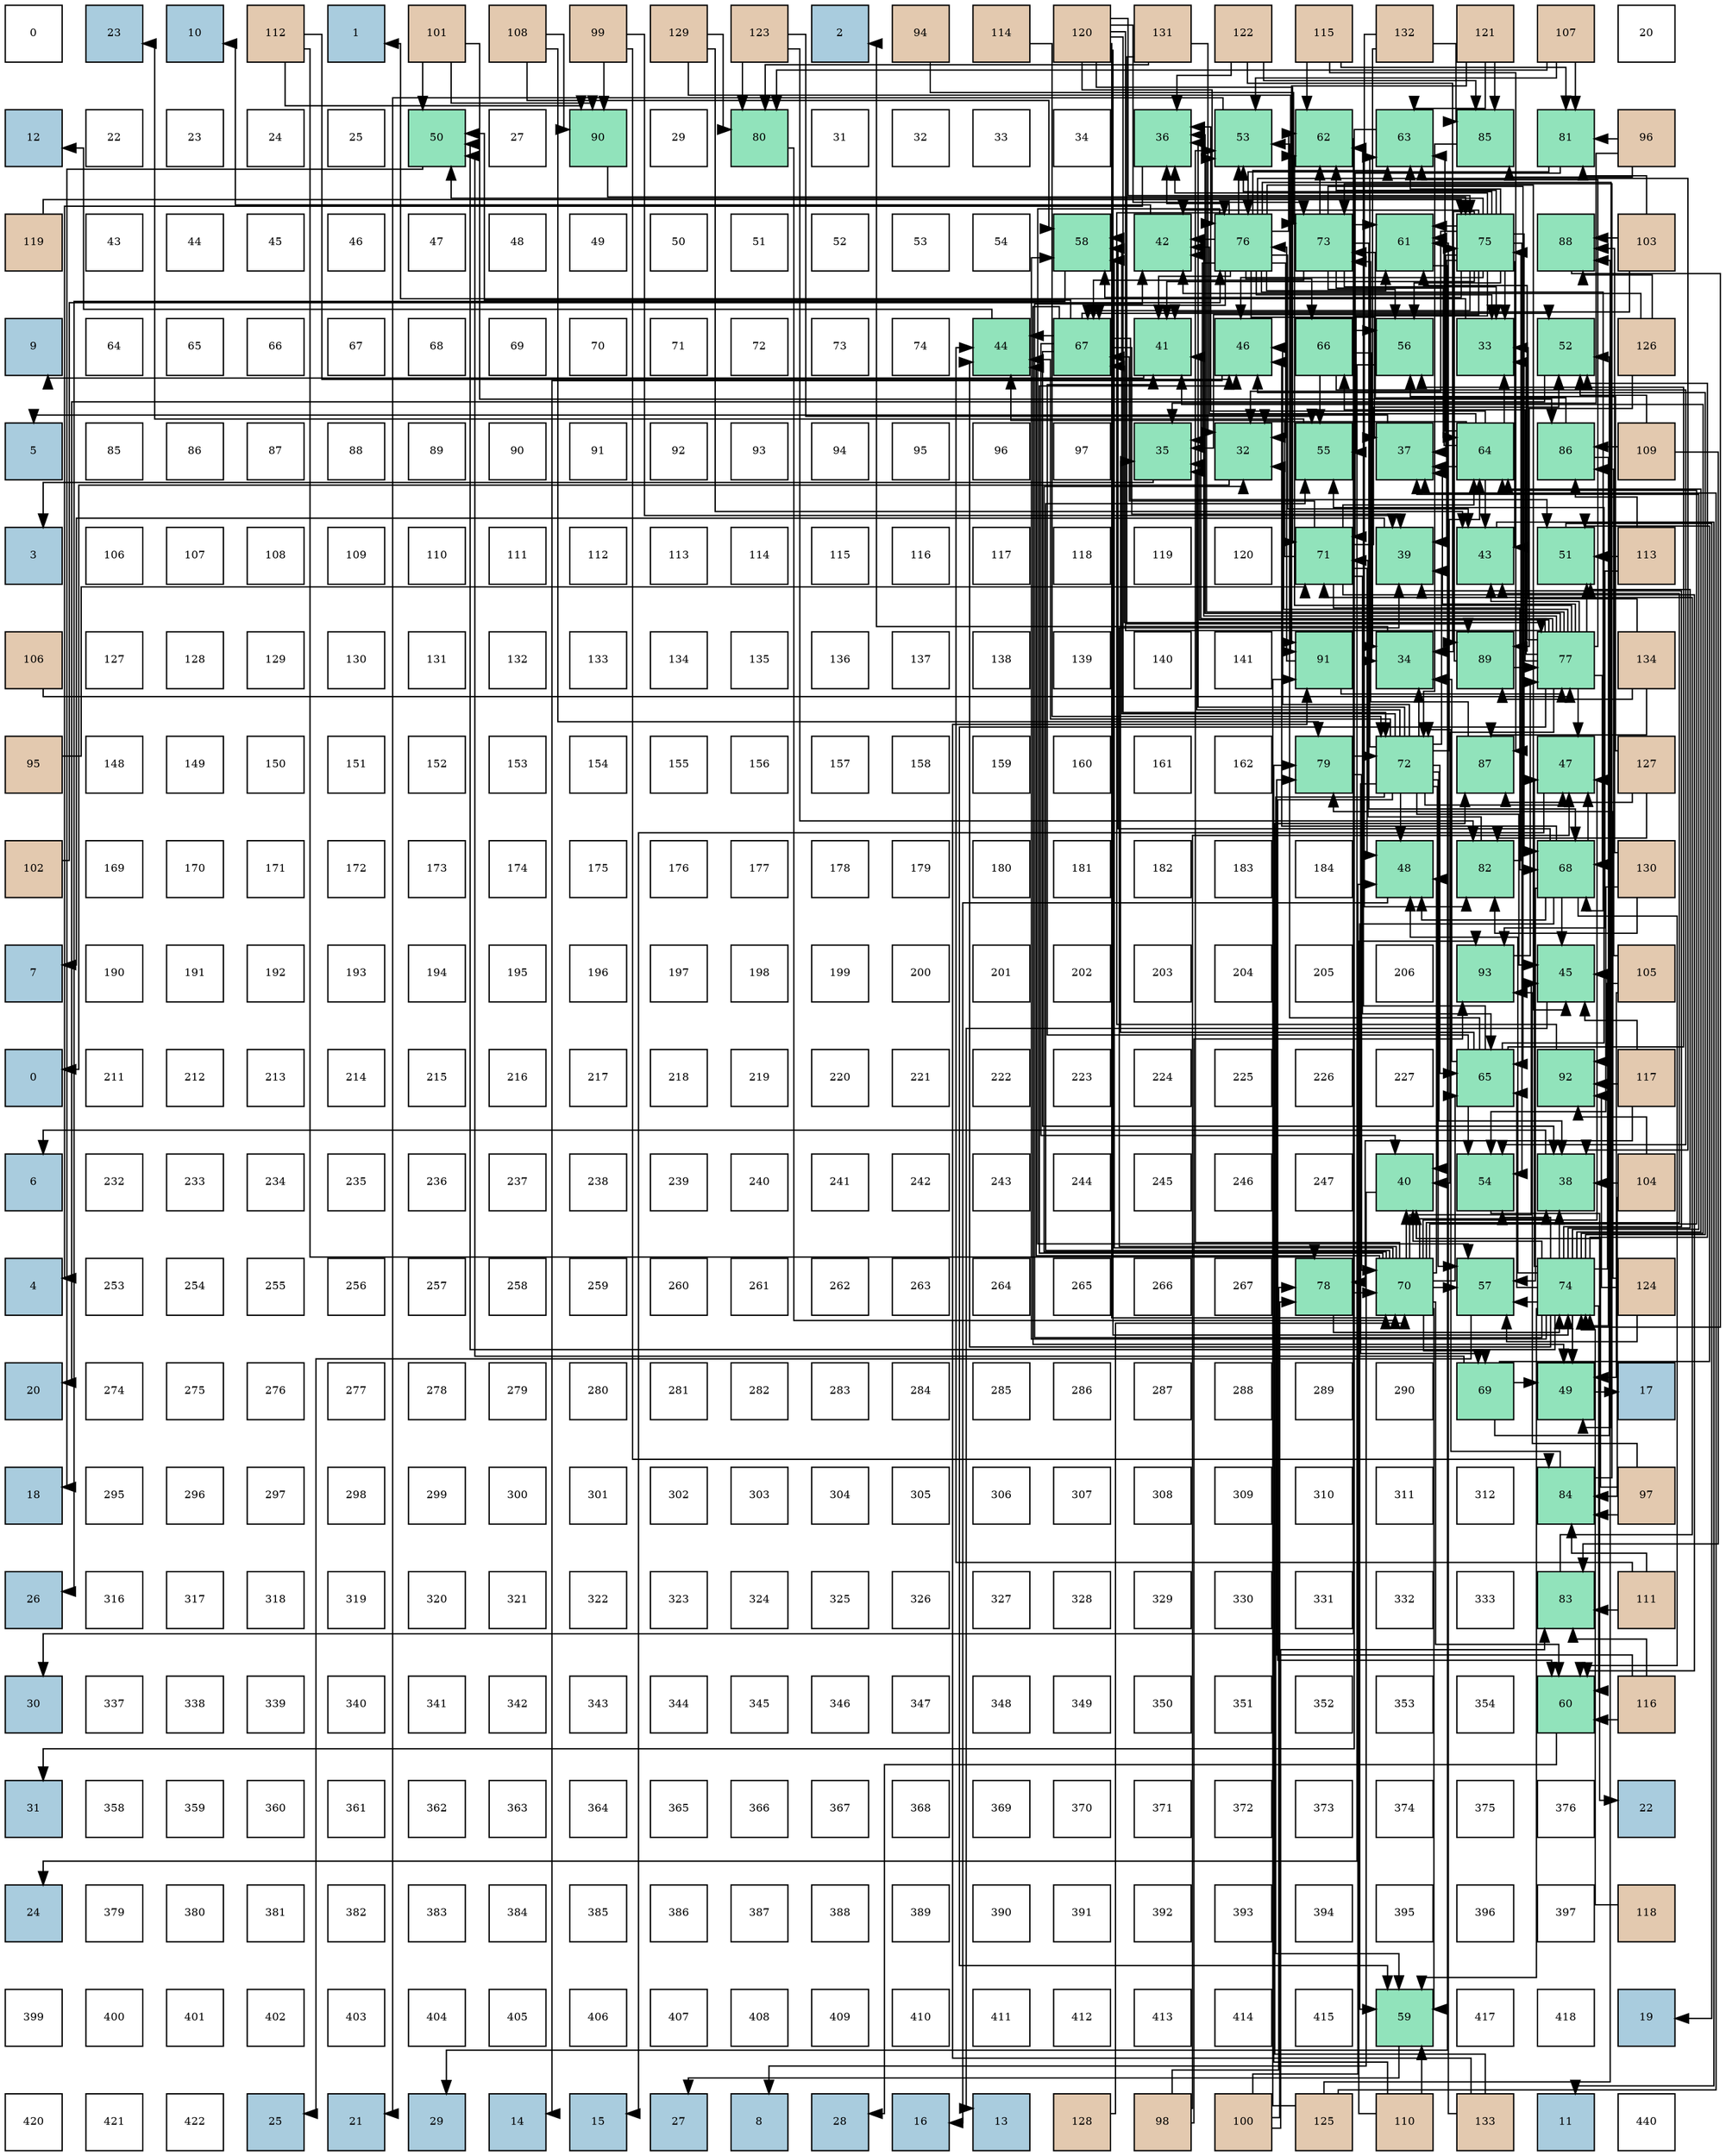 digraph layout{
 rankdir=TB;
 splines=ortho;
 node [style=filled shape=square fixedsize=true width=0.6];
0[label="0", fontsize=8, fillcolor="#ffffff"];
1[label="23", fontsize=8, fillcolor="#a9ccde"];
2[label="10", fontsize=8, fillcolor="#a9ccde"];
3[label="112", fontsize=8, fillcolor="#e3c9af"];
4[label="1", fontsize=8, fillcolor="#a9ccde"];
5[label="101", fontsize=8, fillcolor="#e3c9af"];
6[label="108", fontsize=8, fillcolor="#e3c9af"];
7[label="99", fontsize=8, fillcolor="#e3c9af"];
8[label="129", fontsize=8, fillcolor="#e3c9af"];
9[label="123", fontsize=8, fillcolor="#e3c9af"];
10[label="2", fontsize=8, fillcolor="#a9ccde"];
11[label="94", fontsize=8, fillcolor="#e3c9af"];
12[label="114", fontsize=8, fillcolor="#e3c9af"];
13[label="120", fontsize=8, fillcolor="#e3c9af"];
14[label="131", fontsize=8, fillcolor="#e3c9af"];
15[label="122", fontsize=8, fillcolor="#e3c9af"];
16[label="115", fontsize=8, fillcolor="#e3c9af"];
17[label="132", fontsize=8, fillcolor="#e3c9af"];
18[label="121", fontsize=8, fillcolor="#e3c9af"];
19[label="107", fontsize=8, fillcolor="#e3c9af"];
20[label="20", fontsize=8, fillcolor="#ffffff"];
21[label="12", fontsize=8, fillcolor="#a9ccde"];
22[label="22", fontsize=8, fillcolor="#ffffff"];
23[label="23", fontsize=8, fillcolor="#ffffff"];
24[label="24", fontsize=8, fillcolor="#ffffff"];
25[label="25", fontsize=8, fillcolor="#ffffff"];
26[label="50", fontsize=8, fillcolor="#91e3bb"];
27[label="27", fontsize=8, fillcolor="#ffffff"];
28[label="90", fontsize=8, fillcolor="#91e3bb"];
29[label="29", fontsize=8, fillcolor="#ffffff"];
30[label="80", fontsize=8, fillcolor="#91e3bb"];
31[label="31", fontsize=8, fillcolor="#ffffff"];
32[label="32", fontsize=8, fillcolor="#ffffff"];
33[label="33", fontsize=8, fillcolor="#ffffff"];
34[label="34", fontsize=8, fillcolor="#ffffff"];
35[label="36", fontsize=8, fillcolor="#91e3bb"];
36[label="53", fontsize=8, fillcolor="#91e3bb"];
37[label="62", fontsize=8, fillcolor="#91e3bb"];
38[label="63", fontsize=8, fillcolor="#91e3bb"];
39[label="85", fontsize=8, fillcolor="#91e3bb"];
40[label="81", fontsize=8, fillcolor="#91e3bb"];
41[label="96", fontsize=8, fillcolor="#e3c9af"];
42[label="119", fontsize=8, fillcolor="#e3c9af"];
43[label="43", fontsize=8, fillcolor="#ffffff"];
44[label="44", fontsize=8, fillcolor="#ffffff"];
45[label="45", fontsize=8, fillcolor="#ffffff"];
46[label="46", fontsize=8, fillcolor="#ffffff"];
47[label="47", fontsize=8, fillcolor="#ffffff"];
48[label="48", fontsize=8, fillcolor="#ffffff"];
49[label="49", fontsize=8, fillcolor="#ffffff"];
50[label="50", fontsize=8, fillcolor="#ffffff"];
51[label="51", fontsize=8, fillcolor="#ffffff"];
52[label="52", fontsize=8, fillcolor="#ffffff"];
53[label="53", fontsize=8, fillcolor="#ffffff"];
54[label="54", fontsize=8, fillcolor="#ffffff"];
55[label="58", fontsize=8, fillcolor="#91e3bb"];
56[label="42", fontsize=8, fillcolor="#91e3bb"];
57[label="76", fontsize=8, fillcolor="#91e3bb"];
58[label="73", fontsize=8, fillcolor="#91e3bb"];
59[label="61", fontsize=8, fillcolor="#91e3bb"];
60[label="75", fontsize=8, fillcolor="#91e3bb"];
61[label="88", fontsize=8, fillcolor="#91e3bb"];
62[label="103", fontsize=8, fillcolor="#e3c9af"];
63[label="9", fontsize=8, fillcolor="#a9ccde"];
64[label="64", fontsize=8, fillcolor="#ffffff"];
65[label="65", fontsize=8, fillcolor="#ffffff"];
66[label="66", fontsize=8, fillcolor="#ffffff"];
67[label="67", fontsize=8, fillcolor="#ffffff"];
68[label="68", fontsize=8, fillcolor="#ffffff"];
69[label="69", fontsize=8, fillcolor="#ffffff"];
70[label="70", fontsize=8, fillcolor="#ffffff"];
71[label="71", fontsize=8, fillcolor="#ffffff"];
72[label="72", fontsize=8, fillcolor="#ffffff"];
73[label="73", fontsize=8, fillcolor="#ffffff"];
74[label="74", fontsize=8, fillcolor="#ffffff"];
75[label="44", fontsize=8, fillcolor="#91e3bb"];
76[label="67", fontsize=8, fillcolor="#91e3bb"];
77[label="41", fontsize=8, fillcolor="#91e3bb"];
78[label="46", fontsize=8, fillcolor="#91e3bb"];
79[label="66", fontsize=8, fillcolor="#91e3bb"];
80[label="56", fontsize=8, fillcolor="#91e3bb"];
81[label="33", fontsize=8, fillcolor="#91e3bb"];
82[label="52", fontsize=8, fillcolor="#91e3bb"];
83[label="126", fontsize=8, fillcolor="#e3c9af"];
84[label="5", fontsize=8, fillcolor="#a9ccde"];
85[label="85", fontsize=8, fillcolor="#ffffff"];
86[label="86", fontsize=8, fillcolor="#ffffff"];
87[label="87", fontsize=8, fillcolor="#ffffff"];
88[label="88", fontsize=8, fillcolor="#ffffff"];
89[label="89", fontsize=8, fillcolor="#ffffff"];
90[label="90", fontsize=8, fillcolor="#ffffff"];
91[label="91", fontsize=8, fillcolor="#ffffff"];
92[label="92", fontsize=8, fillcolor="#ffffff"];
93[label="93", fontsize=8, fillcolor="#ffffff"];
94[label="94", fontsize=8, fillcolor="#ffffff"];
95[label="95", fontsize=8, fillcolor="#ffffff"];
96[label="96", fontsize=8, fillcolor="#ffffff"];
97[label="97", fontsize=8, fillcolor="#ffffff"];
98[label="35", fontsize=8, fillcolor="#91e3bb"];
99[label="32", fontsize=8, fillcolor="#91e3bb"];
100[label="55", fontsize=8, fillcolor="#91e3bb"];
101[label="37", fontsize=8, fillcolor="#91e3bb"];
102[label="64", fontsize=8, fillcolor="#91e3bb"];
103[label="86", fontsize=8, fillcolor="#91e3bb"];
104[label="109", fontsize=8, fillcolor="#e3c9af"];
105[label="3", fontsize=8, fillcolor="#a9ccde"];
106[label="106", fontsize=8, fillcolor="#ffffff"];
107[label="107", fontsize=8, fillcolor="#ffffff"];
108[label="108", fontsize=8, fillcolor="#ffffff"];
109[label="109", fontsize=8, fillcolor="#ffffff"];
110[label="110", fontsize=8, fillcolor="#ffffff"];
111[label="111", fontsize=8, fillcolor="#ffffff"];
112[label="112", fontsize=8, fillcolor="#ffffff"];
113[label="113", fontsize=8, fillcolor="#ffffff"];
114[label="114", fontsize=8, fillcolor="#ffffff"];
115[label="115", fontsize=8, fillcolor="#ffffff"];
116[label="116", fontsize=8, fillcolor="#ffffff"];
117[label="117", fontsize=8, fillcolor="#ffffff"];
118[label="118", fontsize=8, fillcolor="#ffffff"];
119[label="119", fontsize=8, fillcolor="#ffffff"];
120[label="120", fontsize=8, fillcolor="#ffffff"];
121[label="71", fontsize=8, fillcolor="#91e3bb"];
122[label="39", fontsize=8, fillcolor="#91e3bb"];
123[label="43", fontsize=8, fillcolor="#91e3bb"];
124[label="51", fontsize=8, fillcolor="#91e3bb"];
125[label="113", fontsize=8, fillcolor="#e3c9af"];
126[label="106", fontsize=8, fillcolor="#e3c9af"];
127[label="127", fontsize=8, fillcolor="#ffffff"];
128[label="128", fontsize=8, fillcolor="#ffffff"];
129[label="129", fontsize=8, fillcolor="#ffffff"];
130[label="130", fontsize=8, fillcolor="#ffffff"];
131[label="131", fontsize=8, fillcolor="#ffffff"];
132[label="132", fontsize=8, fillcolor="#ffffff"];
133[label="133", fontsize=8, fillcolor="#ffffff"];
134[label="134", fontsize=8, fillcolor="#ffffff"];
135[label="135", fontsize=8, fillcolor="#ffffff"];
136[label="136", fontsize=8, fillcolor="#ffffff"];
137[label="137", fontsize=8, fillcolor="#ffffff"];
138[label="138", fontsize=8, fillcolor="#ffffff"];
139[label="139", fontsize=8, fillcolor="#ffffff"];
140[label="140", fontsize=8, fillcolor="#ffffff"];
141[label="141", fontsize=8, fillcolor="#ffffff"];
142[label="91", fontsize=8, fillcolor="#91e3bb"];
143[label="34", fontsize=8, fillcolor="#91e3bb"];
144[label="89", fontsize=8, fillcolor="#91e3bb"];
145[label="77", fontsize=8, fillcolor="#91e3bb"];
146[label="134", fontsize=8, fillcolor="#e3c9af"];
147[label="95", fontsize=8, fillcolor="#e3c9af"];
148[label="148", fontsize=8, fillcolor="#ffffff"];
149[label="149", fontsize=8, fillcolor="#ffffff"];
150[label="150", fontsize=8, fillcolor="#ffffff"];
151[label="151", fontsize=8, fillcolor="#ffffff"];
152[label="152", fontsize=8, fillcolor="#ffffff"];
153[label="153", fontsize=8, fillcolor="#ffffff"];
154[label="154", fontsize=8, fillcolor="#ffffff"];
155[label="155", fontsize=8, fillcolor="#ffffff"];
156[label="156", fontsize=8, fillcolor="#ffffff"];
157[label="157", fontsize=8, fillcolor="#ffffff"];
158[label="158", fontsize=8, fillcolor="#ffffff"];
159[label="159", fontsize=8, fillcolor="#ffffff"];
160[label="160", fontsize=8, fillcolor="#ffffff"];
161[label="161", fontsize=8, fillcolor="#ffffff"];
162[label="162", fontsize=8, fillcolor="#ffffff"];
163[label="79", fontsize=8, fillcolor="#91e3bb"];
164[label="72", fontsize=8, fillcolor="#91e3bb"];
165[label="87", fontsize=8, fillcolor="#91e3bb"];
166[label="47", fontsize=8, fillcolor="#91e3bb"];
167[label="127", fontsize=8, fillcolor="#e3c9af"];
168[label="102", fontsize=8, fillcolor="#e3c9af"];
169[label="169", fontsize=8, fillcolor="#ffffff"];
170[label="170", fontsize=8, fillcolor="#ffffff"];
171[label="171", fontsize=8, fillcolor="#ffffff"];
172[label="172", fontsize=8, fillcolor="#ffffff"];
173[label="173", fontsize=8, fillcolor="#ffffff"];
174[label="174", fontsize=8, fillcolor="#ffffff"];
175[label="175", fontsize=8, fillcolor="#ffffff"];
176[label="176", fontsize=8, fillcolor="#ffffff"];
177[label="177", fontsize=8, fillcolor="#ffffff"];
178[label="178", fontsize=8, fillcolor="#ffffff"];
179[label="179", fontsize=8, fillcolor="#ffffff"];
180[label="180", fontsize=8, fillcolor="#ffffff"];
181[label="181", fontsize=8, fillcolor="#ffffff"];
182[label="182", fontsize=8, fillcolor="#ffffff"];
183[label="183", fontsize=8, fillcolor="#ffffff"];
184[label="184", fontsize=8, fillcolor="#ffffff"];
185[label="48", fontsize=8, fillcolor="#91e3bb"];
186[label="82", fontsize=8, fillcolor="#91e3bb"];
187[label="68", fontsize=8, fillcolor="#91e3bb"];
188[label="130", fontsize=8, fillcolor="#e3c9af"];
189[label="7", fontsize=8, fillcolor="#a9ccde"];
190[label="190", fontsize=8, fillcolor="#ffffff"];
191[label="191", fontsize=8, fillcolor="#ffffff"];
192[label="192", fontsize=8, fillcolor="#ffffff"];
193[label="193", fontsize=8, fillcolor="#ffffff"];
194[label="194", fontsize=8, fillcolor="#ffffff"];
195[label="195", fontsize=8, fillcolor="#ffffff"];
196[label="196", fontsize=8, fillcolor="#ffffff"];
197[label="197", fontsize=8, fillcolor="#ffffff"];
198[label="198", fontsize=8, fillcolor="#ffffff"];
199[label="199", fontsize=8, fillcolor="#ffffff"];
200[label="200", fontsize=8, fillcolor="#ffffff"];
201[label="201", fontsize=8, fillcolor="#ffffff"];
202[label="202", fontsize=8, fillcolor="#ffffff"];
203[label="203", fontsize=8, fillcolor="#ffffff"];
204[label="204", fontsize=8, fillcolor="#ffffff"];
205[label="205", fontsize=8, fillcolor="#ffffff"];
206[label="206", fontsize=8, fillcolor="#ffffff"];
207[label="93", fontsize=8, fillcolor="#91e3bb"];
208[label="45", fontsize=8, fillcolor="#91e3bb"];
209[label="105", fontsize=8, fillcolor="#e3c9af"];
210[label="0", fontsize=8, fillcolor="#a9ccde"];
211[label="211", fontsize=8, fillcolor="#ffffff"];
212[label="212", fontsize=8, fillcolor="#ffffff"];
213[label="213", fontsize=8, fillcolor="#ffffff"];
214[label="214", fontsize=8, fillcolor="#ffffff"];
215[label="215", fontsize=8, fillcolor="#ffffff"];
216[label="216", fontsize=8, fillcolor="#ffffff"];
217[label="217", fontsize=8, fillcolor="#ffffff"];
218[label="218", fontsize=8, fillcolor="#ffffff"];
219[label="219", fontsize=8, fillcolor="#ffffff"];
220[label="220", fontsize=8, fillcolor="#ffffff"];
221[label="221", fontsize=8, fillcolor="#ffffff"];
222[label="222", fontsize=8, fillcolor="#ffffff"];
223[label="223", fontsize=8, fillcolor="#ffffff"];
224[label="224", fontsize=8, fillcolor="#ffffff"];
225[label="225", fontsize=8, fillcolor="#ffffff"];
226[label="226", fontsize=8, fillcolor="#ffffff"];
227[label="227", fontsize=8, fillcolor="#ffffff"];
228[label="65", fontsize=8, fillcolor="#91e3bb"];
229[label="92", fontsize=8, fillcolor="#91e3bb"];
230[label="117", fontsize=8, fillcolor="#e3c9af"];
231[label="6", fontsize=8, fillcolor="#a9ccde"];
232[label="232", fontsize=8, fillcolor="#ffffff"];
233[label="233", fontsize=8, fillcolor="#ffffff"];
234[label="234", fontsize=8, fillcolor="#ffffff"];
235[label="235", fontsize=8, fillcolor="#ffffff"];
236[label="236", fontsize=8, fillcolor="#ffffff"];
237[label="237", fontsize=8, fillcolor="#ffffff"];
238[label="238", fontsize=8, fillcolor="#ffffff"];
239[label="239", fontsize=8, fillcolor="#ffffff"];
240[label="240", fontsize=8, fillcolor="#ffffff"];
241[label="241", fontsize=8, fillcolor="#ffffff"];
242[label="242", fontsize=8, fillcolor="#ffffff"];
243[label="243", fontsize=8, fillcolor="#ffffff"];
244[label="244", fontsize=8, fillcolor="#ffffff"];
245[label="245", fontsize=8, fillcolor="#ffffff"];
246[label="246", fontsize=8, fillcolor="#ffffff"];
247[label="247", fontsize=8, fillcolor="#ffffff"];
248[label="40", fontsize=8, fillcolor="#91e3bb"];
249[label="54", fontsize=8, fillcolor="#91e3bb"];
250[label="38", fontsize=8, fillcolor="#91e3bb"];
251[label="104", fontsize=8, fillcolor="#e3c9af"];
252[label="4", fontsize=8, fillcolor="#a9ccde"];
253[label="253", fontsize=8, fillcolor="#ffffff"];
254[label="254", fontsize=8, fillcolor="#ffffff"];
255[label="255", fontsize=8, fillcolor="#ffffff"];
256[label="256", fontsize=8, fillcolor="#ffffff"];
257[label="257", fontsize=8, fillcolor="#ffffff"];
258[label="258", fontsize=8, fillcolor="#ffffff"];
259[label="259", fontsize=8, fillcolor="#ffffff"];
260[label="260", fontsize=8, fillcolor="#ffffff"];
261[label="261", fontsize=8, fillcolor="#ffffff"];
262[label="262", fontsize=8, fillcolor="#ffffff"];
263[label="263", fontsize=8, fillcolor="#ffffff"];
264[label="264", fontsize=8, fillcolor="#ffffff"];
265[label="265", fontsize=8, fillcolor="#ffffff"];
266[label="266", fontsize=8, fillcolor="#ffffff"];
267[label="267", fontsize=8, fillcolor="#ffffff"];
268[label="78", fontsize=8, fillcolor="#91e3bb"];
269[label="70", fontsize=8, fillcolor="#91e3bb"];
270[label="57", fontsize=8, fillcolor="#91e3bb"];
271[label="74", fontsize=8, fillcolor="#91e3bb"];
272[label="124", fontsize=8, fillcolor="#e3c9af"];
273[label="20", fontsize=8, fillcolor="#a9ccde"];
274[label="274", fontsize=8, fillcolor="#ffffff"];
275[label="275", fontsize=8, fillcolor="#ffffff"];
276[label="276", fontsize=8, fillcolor="#ffffff"];
277[label="277", fontsize=8, fillcolor="#ffffff"];
278[label="278", fontsize=8, fillcolor="#ffffff"];
279[label="279", fontsize=8, fillcolor="#ffffff"];
280[label="280", fontsize=8, fillcolor="#ffffff"];
281[label="281", fontsize=8, fillcolor="#ffffff"];
282[label="282", fontsize=8, fillcolor="#ffffff"];
283[label="283", fontsize=8, fillcolor="#ffffff"];
284[label="284", fontsize=8, fillcolor="#ffffff"];
285[label="285", fontsize=8, fillcolor="#ffffff"];
286[label="286", fontsize=8, fillcolor="#ffffff"];
287[label="287", fontsize=8, fillcolor="#ffffff"];
288[label="288", fontsize=8, fillcolor="#ffffff"];
289[label="289", fontsize=8, fillcolor="#ffffff"];
290[label="290", fontsize=8, fillcolor="#ffffff"];
291[label="69", fontsize=8, fillcolor="#91e3bb"];
292[label="49", fontsize=8, fillcolor="#91e3bb"];
293[label="17", fontsize=8, fillcolor="#a9ccde"];
294[label="18", fontsize=8, fillcolor="#a9ccde"];
295[label="295", fontsize=8, fillcolor="#ffffff"];
296[label="296", fontsize=8, fillcolor="#ffffff"];
297[label="297", fontsize=8, fillcolor="#ffffff"];
298[label="298", fontsize=8, fillcolor="#ffffff"];
299[label="299", fontsize=8, fillcolor="#ffffff"];
300[label="300", fontsize=8, fillcolor="#ffffff"];
301[label="301", fontsize=8, fillcolor="#ffffff"];
302[label="302", fontsize=8, fillcolor="#ffffff"];
303[label="303", fontsize=8, fillcolor="#ffffff"];
304[label="304", fontsize=8, fillcolor="#ffffff"];
305[label="305", fontsize=8, fillcolor="#ffffff"];
306[label="306", fontsize=8, fillcolor="#ffffff"];
307[label="307", fontsize=8, fillcolor="#ffffff"];
308[label="308", fontsize=8, fillcolor="#ffffff"];
309[label="309", fontsize=8, fillcolor="#ffffff"];
310[label="310", fontsize=8, fillcolor="#ffffff"];
311[label="311", fontsize=8, fillcolor="#ffffff"];
312[label="312", fontsize=8, fillcolor="#ffffff"];
313[label="84", fontsize=8, fillcolor="#91e3bb"];
314[label="97", fontsize=8, fillcolor="#e3c9af"];
315[label="26", fontsize=8, fillcolor="#a9ccde"];
316[label="316", fontsize=8, fillcolor="#ffffff"];
317[label="317", fontsize=8, fillcolor="#ffffff"];
318[label="318", fontsize=8, fillcolor="#ffffff"];
319[label="319", fontsize=8, fillcolor="#ffffff"];
320[label="320", fontsize=8, fillcolor="#ffffff"];
321[label="321", fontsize=8, fillcolor="#ffffff"];
322[label="322", fontsize=8, fillcolor="#ffffff"];
323[label="323", fontsize=8, fillcolor="#ffffff"];
324[label="324", fontsize=8, fillcolor="#ffffff"];
325[label="325", fontsize=8, fillcolor="#ffffff"];
326[label="326", fontsize=8, fillcolor="#ffffff"];
327[label="327", fontsize=8, fillcolor="#ffffff"];
328[label="328", fontsize=8, fillcolor="#ffffff"];
329[label="329", fontsize=8, fillcolor="#ffffff"];
330[label="330", fontsize=8, fillcolor="#ffffff"];
331[label="331", fontsize=8, fillcolor="#ffffff"];
332[label="332", fontsize=8, fillcolor="#ffffff"];
333[label="333", fontsize=8, fillcolor="#ffffff"];
334[label="83", fontsize=8, fillcolor="#91e3bb"];
335[label="111", fontsize=8, fillcolor="#e3c9af"];
336[label="30", fontsize=8, fillcolor="#a9ccde"];
337[label="337", fontsize=8, fillcolor="#ffffff"];
338[label="338", fontsize=8, fillcolor="#ffffff"];
339[label="339", fontsize=8, fillcolor="#ffffff"];
340[label="340", fontsize=8, fillcolor="#ffffff"];
341[label="341", fontsize=8, fillcolor="#ffffff"];
342[label="342", fontsize=8, fillcolor="#ffffff"];
343[label="343", fontsize=8, fillcolor="#ffffff"];
344[label="344", fontsize=8, fillcolor="#ffffff"];
345[label="345", fontsize=8, fillcolor="#ffffff"];
346[label="346", fontsize=8, fillcolor="#ffffff"];
347[label="347", fontsize=8, fillcolor="#ffffff"];
348[label="348", fontsize=8, fillcolor="#ffffff"];
349[label="349", fontsize=8, fillcolor="#ffffff"];
350[label="350", fontsize=8, fillcolor="#ffffff"];
351[label="351", fontsize=8, fillcolor="#ffffff"];
352[label="352", fontsize=8, fillcolor="#ffffff"];
353[label="353", fontsize=8, fillcolor="#ffffff"];
354[label="354", fontsize=8, fillcolor="#ffffff"];
355[label="60", fontsize=8, fillcolor="#91e3bb"];
356[label="116", fontsize=8, fillcolor="#e3c9af"];
357[label="31", fontsize=8, fillcolor="#a9ccde"];
358[label="358", fontsize=8, fillcolor="#ffffff"];
359[label="359", fontsize=8, fillcolor="#ffffff"];
360[label="360", fontsize=8, fillcolor="#ffffff"];
361[label="361", fontsize=8, fillcolor="#ffffff"];
362[label="362", fontsize=8, fillcolor="#ffffff"];
363[label="363", fontsize=8, fillcolor="#ffffff"];
364[label="364", fontsize=8, fillcolor="#ffffff"];
365[label="365", fontsize=8, fillcolor="#ffffff"];
366[label="366", fontsize=8, fillcolor="#ffffff"];
367[label="367", fontsize=8, fillcolor="#ffffff"];
368[label="368", fontsize=8, fillcolor="#ffffff"];
369[label="369", fontsize=8, fillcolor="#ffffff"];
370[label="370", fontsize=8, fillcolor="#ffffff"];
371[label="371", fontsize=8, fillcolor="#ffffff"];
372[label="372", fontsize=8, fillcolor="#ffffff"];
373[label="373", fontsize=8, fillcolor="#ffffff"];
374[label="374", fontsize=8, fillcolor="#ffffff"];
375[label="375", fontsize=8, fillcolor="#ffffff"];
376[label="376", fontsize=8, fillcolor="#ffffff"];
377[label="22", fontsize=8, fillcolor="#a9ccde"];
378[label="24", fontsize=8, fillcolor="#a9ccde"];
379[label="379", fontsize=8, fillcolor="#ffffff"];
380[label="380", fontsize=8, fillcolor="#ffffff"];
381[label="381", fontsize=8, fillcolor="#ffffff"];
382[label="382", fontsize=8, fillcolor="#ffffff"];
383[label="383", fontsize=8, fillcolor="#ffffff"];
384[label="384", fontsize=8, fillcolor="#ffffff"];
385[label="385", fontsize=8, fillcolor="#ffffff"];
386[label="386", fontsize=8, fillcolor="#ffffff"];
387[label="387", fontsize=8, fillcolor="#ffffff"];
388[label="388", fontsize=8, fillcolor="#ffffff"];
389[label="389", fontsize=8, fillcolor="#ffffff"];
390[label="390", fontsize=8, fillcolor="#ffffff"];
391[label="391", fontsize=8, fillcolor="#ffffff"];
392[label="392", fontsize=8, fillcolor="#ffffff"];
393[label="393", fontsize=8, fillcolor="#ffffff"];
394[label="394", fontsize=8, fillcolor="#ffffff"];
395[label="395", fontsize=8, fillcolor="#ffffff"];
396[label="396", fontsize=8, fillcolor="#ffffff"];
397[label="397", fontsize=8, fillcolor="#ffffff"];
398[label="118", fontsize=8, fillcolor="#e3c9af"];
399[label="399", fontsize=8, fillcolor="#ffffff"];
400[label="400", fontsize=8, fillcolor="#ffffff"];
401[label="401", fontsize=8, fillcolor="#ffffff"];
402[label="402", fontsize=8, fillcolor="#ffffff"];
403[label="403", fontsize=8, fillcolor="#ffffff"];
404[label="404", fontsize=8, fillcolor="#ffffff"];
405[label="405", fontsize=8, fillcolor="#ffffff"];
406[label="406", fontsize=8, fillcolor="#ffffff"];
407[label="407", fontsize=8, fillcolor="#ffffff"];
408[label="408", fontsize=8, fillcolor="#ffffff"];
409[label="409", fontsize=8, fillcolor="#ffffff"];
410[label="410", fontsize=8, fillcolor="#ffffff"];
411[label="411", fontsize=8, fillcolor="#ffffff"];
412[label="412", fontsize=8, fillcolor="#ffffff"];
413[label="413", fontsize=8, fillcolor="#ffffff"];
414[label="414", fontsize=8, fillcolor="#ffffff"];
415[label="415", fontsize=8, fillcolor="#ffffff"];
416[label="59", fontsize=8, fillcolor="#91e3bb"];
417[label="417", fontsize=8, fillcolor="#ffffff"];
418[label="418", fontsize=8, fillcolor="#ffffff"];
419[label="19", fontsize=8, fillcolor="#a9ccde"];
420[label="420", fontsize=8, fillcolor="#ffffff"];
421[label="421", fontsize=8, fillcolor="#ffffff"];
422[label="422", fontsize=8, fillcolor="#ffffff"];
423[label="25", fontsize=8, fillcolor="#a9ccde"];
424[label="21", fontsize=8, fillcolor="#a9ccde"];
425[label="29", fontsize=8, fillcolor="#a9ccde"];
426[label="14", fontsize=8, fillcolor="#a9ccde"];
427[label="15", fontsize=8, fillcolor="#a9ccde"];
428[label="27", fontsize=8, fillcolor="#a9ccde"];
429[label="8", fontsize=8, fillcolor="#a9ccde"];
430[label="28", fontsize=8, fillcolor="#a9ccde"];
431[label="16", fontsize=8, fillcolor="#a9ccde"];
432[label="13", fontsize=8, fillcolor="#a9ccde"];
433[label="128", fontsize=8, fillcolor="#e3c9af"];
434[label="98", fontsize=8, fillcolor="#e3c9af"];
435[label="100", fontsize=8, fillcolor="#e3c9af"];
436[label="125", fontsize=8, fillcolor="#e3c9af"];
437[label="110", fontsize=8, fillcolor="#e3c9af"];
438[label="133", fontsize=8, fillcolor="#e3c9af"];
439[label="11", fontsize=8, fillcolor="#a9ccde"];
440[label="440", fontsize=8, fillcolor="#ffffff"];
edge [constraint=false, style=vis];99 -> 210;
81 -> 4;
143 -> 10;
98 -> 105;
35 -> 252;
101 -> 84;
250 -> 231;
122 -> 189;
248 -> 429;
77 -> 63;
56 -> 2;
123 -> 439;
75 -> 21;
208 -> 432;
78 -> 426;
166 -> 427;
185 -> 431;
292 -> 293;
26 -> 294;
124 -> 419;
82 -> 273;
36 -> 424;
249 -> 377;
100 -> 1;
80 -> 378;
270 -> 423;
55 -> 315;
416 -> 428;
355 -> 430;
59 -> 425;
37 -> 336;
38 -> 357;
102 -> 99;
102 -> 81;
102 -> 35;
102 -> 101;
102 -> 56;
102 -> 123;
102 -> 59;
102 -> 38;
228 -> 143;
228 -> 98;
228 -> 77;
228 -> 36;
228 -> 249;
228 -> 100;
228 -> 80;
228 -> 37;
79 -> 143;
79 -> 249;
79 -> 100;
79 -> 80;
76 -> 250;
76 -> 122;
76 -> 248;
76 -> 75;
76 -> 292;
76 -> 26;
76 -> 124;
76 -> 82;
187 -> 208;
187 -> 78;
187 -> 166;
187 -> 185;
187 -> 270;
187 -> 55;
187 -> 416;
187 -> 355;
291 -> 292;
291 -> 26;
291 -> 124;
291 -> 82;
269 -> 99;
269 -> 250;
269 -> 122;
269 -> 248;
269 -> 123;
269 -> 75;
269 -> 208;
269 -> 78;
269 -> 166;
269 -> 185;
269 -> 36;
269 -> 100;
269 -> 270;
269 -> 55;
269 -> 416;
269 -> 355;
269 -> 102;
269 -> 228;
269 -> 291;
121 -> 75;
121 -> 185;
121 -> 82;
121 -> 355;
121 -> 102;
121 -> 228;
121 -> 76;
121 -> 187;
164 -> 143;
164 -> 98;
164 -> 35;
164 -> 250;
164 -> 122;
164 -> 248;
164 -> 75;
164 -> 208;
164 -> 78;
164 -> 166;
164 -> 185;
164 -> 270;
164 -> 55;
164 -> 416;
164 -> 355;
164 -> 38;
164 -> 102;
164 -> 228;
164 -> 291;
58 -> 81;
58 -> 80;
58 -> 59;
58 -> 37;
58 -> 102;
58 -> 228;
58 -> 76;
58 -> 187;
271 -> 101;
271 -> 250;
271 -> 122;
271 -> 248;
271 -> 77;
271 -> 56;
271 -> 75;
271 -> 208;
271 -> 78;
271 -> 166;
271 -> 185;
271 -> 292;
271 -> 26;
271 -> 124;
271 -> 82;
271 -> 249;
271 -> 270;
271 -> 55;
271 -> 416;
271 -> 355;
271 -> 102;
271 -> 228;
60 -> 99;
60 -> 81;
60 -> 143;
60 -> 98;
60 -> 35;
60 -> 101;
60 -> 122;
60 -> 77;
60 -> 56;
60 -> 123;
60 -> 78;
60 -> 26;
60 -> 36;
60 -> 249;
60 -> 100;
60 -> 80;
60 -> 55;
60 -> 59;
60 -> 37;
60 -> 38;
60 -> 76;
60 -> 187;
57 -> 99;
57 -> 81;
57 -> 98;
57 -> 35;
57 -> 101;
57 -> 250;
57 -> 77;
57 -> 56;
57 -> 123;
57 -> 208;
57 -> 292;
57 -> 36;
57 -> 270;
57 -> 59;
57 -> 37;
57 -> 38;
57 -> 79;
57 -> 76;
57 -> 187;
145 -> 99;
145 -> 81;
145 -> 98;
145 -> 35;
145 -> 101;
145 -> 248;
145 -> 77;
145 -> 56;
145 -> 123;
145 -> 166;
145 -> 124;
145 -> 36;
145 -> 416;
145 -> 59;
145 -> 37;
145 -> 38;
145 -> 79;
145 -> 76;
145 -> 187;
268 -> 269;
268 -> 271;
163 -> 269;
163 -> 164;
30 -> 269;
40 -> 121;
40 -> 57;
186 -> 121;
186 -> 60;
334 -> 121;
313 -> 164;
313 -> 58;
39 -> 164;
103 -> 58;
103 -> 271;
165 -> 58;
61 -> 271;
144 -> 60;
144 -> 145;
28 -> 60;
142 -> 57;
142 -> 145;
229 -> 57;
207 -> 145;
11 -> 58;
147 -> 121;
41 -> 98;
41 -> 40;
41 -> 39;
314 -> 248;
314 -> 313;
314 -> 207;
434 -> 166;
434 -> 268;
434 -> 207;
7 -> 122;
7 -> 313;
7 -> 28;
435 -> 185;
435 -> 268;
435 -> 334;
5 -> 26;
5 -> 103;
5 -> 28;
168 -> 57;
62 -> 77;
62 -> 40;
62 -> 61;
251 -> 250;
251 -> 313;
251 -> 229;
209 -> 292;
209 -> 103;
209 -> 229;
126 -> 145;
19 -> 36;
19 -> 30;
19 -> 40;
6 -> 55;
6 -> 163;
6 -> 28;
104 -> 82;
104 -> 334;
104 -> 103;
437 -> 416;
437 -> 163;
437 -> 207;
335 -> 75;
335 -> 334;
335 -> 313;
3 -> 78;
3 -> 268;
3 -> 28;
125 -> 124;
125 -> 103;
125 -> 207;
12 -> 164;
16 -> 37;
16 -> 40;
16 -> 165;
356 -> 355;
356 -> 163;
356 -> 334;
230 -> 208;
230 -> 268;
230 -> 229;
398 -> 271;
42 -> 60;
13 -> 269;
13 -> 121;
13 -> 164;
13 -> 58;
13 -> 271;
13 -> 60;
13 -> 57;
13 -> 145;
18 -> 38;
18 -> 39;
18 -> 142;
15 -> 35;
15 -> 39;
15 -> 144;
9 -> 100;
9 -> 30;
9 -> 186;
272 -> 270;
272 -> 163;
272 -> 229;
436 -> 101;
436 -> 61;
436 -> 142;
83 -> 56;
83 -> 61;
83 -> 144;
167 -> 80;
167 -> 186;
167 -> 165;
433 -> 269;
8 -> 123;
8 -> 30;
8 -> 142;
188 -> 249;
188 -> 186;
188 -> 61;
14 -> 99;
14 -> 30;
14 -> 144;
17 -> 143;
17 -> 186;
17 -> 39;
438 -> 59;
438 -> 165;
438 -> 142;
146 -> 81;
146 -> 165;
146 -> 144;
edge [constraint=true, style=invis];
0 -> 21 -> 42 -> 63 -> 84 -> 105 -> 126 -> 147 -> 168 -> 189 -> 210 -> 231 -> 252 -> 273 -> 294 -> 315 -> 336 -> 357 -> 378 -> 399 -> 420;
1 -> 22 -> 43 -> 64 -> 85 -> 106 -> 127 -> 148 -> 169 -> 190 -> 211 -> 232 -> 253 -> 274 -> 295 -> 316 -> 337 -> 358 -> 379 -> 400 -> 421;
2 -> 23 -> 44 -> 65 -> 86 -> 107 -> 128 -> 149 -> 170 -> 191 -> 212 -> 233 -> 254 -> 275 -> 296 -> 317 -> 338 -> 359 -> 380 -> 401 -> 422;
3 -> 24 -> 45 -> 66 -> 87 -> 108 -> 129 -> 150 -> 171 -> 192 -> 213 -> 234 -> 255 -> 276 -> 297 -> 318 -> 339 -> 360 -> 381 -> 402 -> 423;
4 -> 25 -> 46 -> 67 -> 88 -> 109 -> 130 -> 151 -> 172 -> 193 -> 214 -> 235 -> 256 -> 277 -> 298 -> 319 -> 340 -> 361 -> 382 -> 403 -> 424;
5 -> 26 -> 47 -> 68 -> 89 -> 110 -> 131 -> 152 -> 173 -> 194 -> 215 -> 236 -> 257 -> 278 -> 299 -> 320 -> 341 -> 362 -> 383 -> 404 -> 425;
6 -> 27 -> 48 -> 69 -> 90 -> 111 -> 132 -> 153 -> 174 -> 195 -> 216 -> 237 -> 258 -> 279 -> 300 -> 321 -> 342 -> 363 -> 384 -> 405 -> 426;
7 -> 28 -> 49 -> 70 -> 91 -> 112 -> 133 -> 154 -> 175 -> 196 -> 217 -> 238 -> 259 -> 280 -> 301 -> 322 -> 343 -> 364 -> 385 -> 406 -> 427;
8 -> 29 -> 50 -> 71 -> 92 -> 113 -> 134 -> 155 -> 176 -> 197 -> 218 -> 239 -> 260 -> 281 -> 302 -> 323 -> 344 -> 365 -> 386 -> 407 -> 428;
9 -> 30 -> 51 -> 72 -> 93 -> 114 -> 135 -> 156 -> 177 -> 198 -> 219 -> 240 -> 261 -> 282 -> 303 -> 324 -> 345 -> 366 -> 387 -> 408 -> 429;
10 -> 31 -> 52 -> 73 -> 94 -> 115 -> 136 -> 157 -> 178 -> 199 -> 220 -> 241 -> 262 -> 283 -> 304 -> 325 -> 346 -> 367 -> 388 -> 409 -> 430;
11 -> 32 -> 53 -> 74 -> 95 -> 116 -> 137 -> 158 -> 179 -> 200 -> 221 -> 242 -> 263 -> 284 -> 305 -> 326 -> 347 -> 368 -> 389 -> 410 -> 431;
12 -> 33 -> 54 -> 75 -> 96 -> 117 -> 138 -> 159 -> 180 -> 201 -> 222 -> 243 -> 264 -> 285 -> 306 -> 327 -> 348 -> 369 -> 390 -> 411 -> 432;
13 -> 34 -> 55 -> 76 -> 97 -> 118 -> 139 -> 160 -> 181 -> 202 -> 223 -> 244 -> 265 -> 286 -> 307 -> 328 -> 349 -> 370 -> 391 -> 412 -> 433;
14 -> 35 -> 56 -> 77 -> 98 -> 119 -> 140 -> 161 -> 182 -> 203 -> 224 -> 245 -> 266 -> 287 -> 308 -> 329 -> 350 -> 371 -> 392 -> 413 -> 434;
15 -> 36 -> 57 -> 78 -> 99 -> 120 -> 141 -> 162 -> 183 -> 204 -> 225 -> 246 -> 267 -> 288 -> 309 -> 330 -> 351 -> 372 -> 393 -> 414 -> 435;
16 -> 37 -> 58 -> 79 -> 100 -> 121 -> 142 -> 163 -> 184 -> 205 -> 226 -> 247 -> 268 -> 289 -> 310 -> 331 -> 352 -> 373 -> 394 -> 415 -> 436;
17 -> 38 -> 59 -> 80 -> 101 -> 122 -> 143 -> 164 -> 185 -> 206 -> 227 -> 248 -> 269 -> 290 -> 311 -> 332 -> 353 -> 374 -> 395 -> 416 -> 437;
18 -> 39 -> 60 -> 81 -> 102 -> 123 -> 144 -> 165 -> 186 -> 207 -> 228 -> 249 -> 270 -> 291 -> 312 -> 333 -> 354 -> 375 -> 396 -> 417 -> 438;
19 -> 40 -> 61 -> 82 -> 103 -> 124 -> 145 -> 166 -> 187 -> 208 -> 229 -> 250 -> 271 -> 292 -> 313 -> 334 -> 355 -> 376 -> 397 -> 418 -> 439;
20 -> 41 -> 62 -> 83 -> 104 -> 125 -> 146 -> 167 -> 188 -> 209 -> 230 -> 251 -> 272 -> 293 -> 314 -> 335 -> 356 -> 377 -> 398 -> 419 -> 440;
rank = same {0 -> 1 -> 2 -> 3 -> 4 -> 5 -> 6 -> 7 -> 8 -> 9 -> 10 -> 11 -> 12 -> 13 -> 14 -> 15 -> 16 -> 17 -> 18 -> 19 -> 20};
rank = same {21 -> 22 -> 23 -> 24 -> 25 -> 26 -> 27 -> 28 -> 29 -> 30 -> 31 -> 32 -> 33 -> 34 -> 35 -> 36 -> 37 -> 38 -> 39 -> 40 -> 41};
rank = same {42 -> 43 -> 44 -> 45 -> 46 -> 47 -> 48 -> 49 -> 50 -> 51 -> 52 -> 53 -> 54 -> 55 -> 56 -> 57 -> 58 -> 59 -> 60 -> 61 -> 62};
rank = same {63 -> 64 -> 65 -> 66 -> 67 -> 68 -> 69 -> 70 -> 71 -> 72 -> 73 -> 74 -> 75 -> 76 -> 77 -> 78 -> 79 -> 80 -> 81 -> 82 -> 83};
rank = same {84 -> 85 -> 86 -> 87 -> 88 -> 89 -> 90 -> 91 -> 92 -> 93 -> 94 -> 95 -> 96 -> 97 -> 98 -> 99 -> 100 -> 101 -> 102 -> 103 -> 104};
rank = same {105 -> 106 -> 107 -> 108 -> 109 -> 110 -> 111 -> 112 -> 113 -> 114 -> 115 -> 116 -> 117 -> 118 -> 119 -> 120 -> 121 -> 122 -> 123 -> 124 -> 125};
rank = same {126 -> 127 -> 128 -> 129 -> 130 -> 131 -> 132 -> 133 -> 134 -> 135 -> 136 -> 137 -> 138 -> 139 -> 140 -> 141 -> 142 -> 143 -> 144 -> 145 -> 146};
rank = same {147 -> 148 -> 149 -> 150 -> 151 -> 152 -> 153 -> 154 -> 155 -> 156 -> 157 -> 158 -> 159 -> 160 -> 161 -> 162 -> 163 -> 164 -> 165 -> 166 -> 167};
rank = same {168 -> 169 -> 170 -> 171 -> 172 -> 173 -> 174 -> 175 -> 176 -> 177 -> 178 -> 179 -> 180 -> 181 -> 182 -> 183 -> 184 -> 185 -> 186 -> 187 -> 188};
rank = same {189 -> 190 -> 191 -> 192 -> 193 -> 194 -> 195 -> 196 -> 197 -> 198 -> 199 -> 200 -> 201 -> 202 -> 203 -> 204 -> 205 -> 206 -> 207 -> 208 -> 209};
rank = same {210 -> 211 -> 212 -> 213 -> 214 -> 215 -> 216 -> 217 -> 218 -> 219 -> 220 -> 221 -> 222 -> 223 -> 224 -> 225 -> 226 -> 227 -> 228 -> 229 -> 230};
rank = same {231 -> 232 -> 233 -> 234 -> 235 -> 236 -> 237 -> 238 -> 239 -> 240 -> 241 -> 242 -> 243 -> 244 -> 245 -> 246 -> 247 -> 248 -> 249 -> 250 -> 251};
rank = same {252 -> 253 -> 254 -> 255 -> 256 -> 257 -> 258 -> 259 -> 260 -> 261 -> 262 -> 263 -> 264 -> 265 -> 266 -> 267 -> 268 -> 269 -> 270 -> 271 -> 272};
rank = same {273 -> 274 -> 275 -> 276 -> 277 -> 278 -> 279 -> 280 -> 281 -> 282 -> 283 -> 284 -> 285 -> 286 -> 287 -> 288 -> 289 -> 290 -> 291 -> 292 -> 293};
rank = same {294 -> 295 -> 296 -> 297 -> 298 -> 299 -> 300 -> 301 -> 302 -> 303 -> 304 -> 305 -> 306 -> 307 -> 308 -> 309 -> 310 -> 311 -> 312 -> 313 -> 314};
rank = same {315 -> 316 -> 317 -> 318 -> 319 -> 320 -> 321 -> 322 -> 323 -> 324 -> 325 -> 326 -> 327 -> 328 -> 329 -> 330 -> 331 -> 332 -> 333 -> 334 -> 335};
rank = same {336 -> 337 -> 338 -> 339 -> 340 -> 341 -> 342 -> 343 -> 344 -> 345 -> 346 -> 347 -> 348 -> 349 -> 350 -> 351 -> 352 -> 353 -> 354 -> 355 -> 356};
rank = same {357 -> 358 -> 359 -> 360 -> 361 -> 362 -> 363 -> 364 -> 365 -> 366 -> 367 -> 368 -> 369 -> 370 -> 371 -> 372 -> 373 -> 374 -> 375 -> 376 -> 377};
rank = same {378 -> 379 -> 380 -> 381 -> 382 -> 383 -> 384 -> 385 -> 386 -> 387 -> 388 -> 389 -> 390 -> 391 -> 392 -> 393 -> 394 -> 395 -> 396 -> 397 -> 398};
rank = same {399 -> 400 -> 401 -> 402 -> 403 -> 404 -> 405 -> 406 -> 407 -> 408 -> 409 -> 410 -> 411 -> 412 -> 413 -> 414 -> 415 -> 416 -> 417 -> 418 -> 419};
rank = same {420 -> 421 -> 422 -> 423 -> 424 -> 425 -> 426 -> 427 -> 428 -> 429 -> 430 -> 431 -> 432 -> 433 -> 434 -> 435 -> 436 -> 437 -> 438 -> 439 -> 440};
}